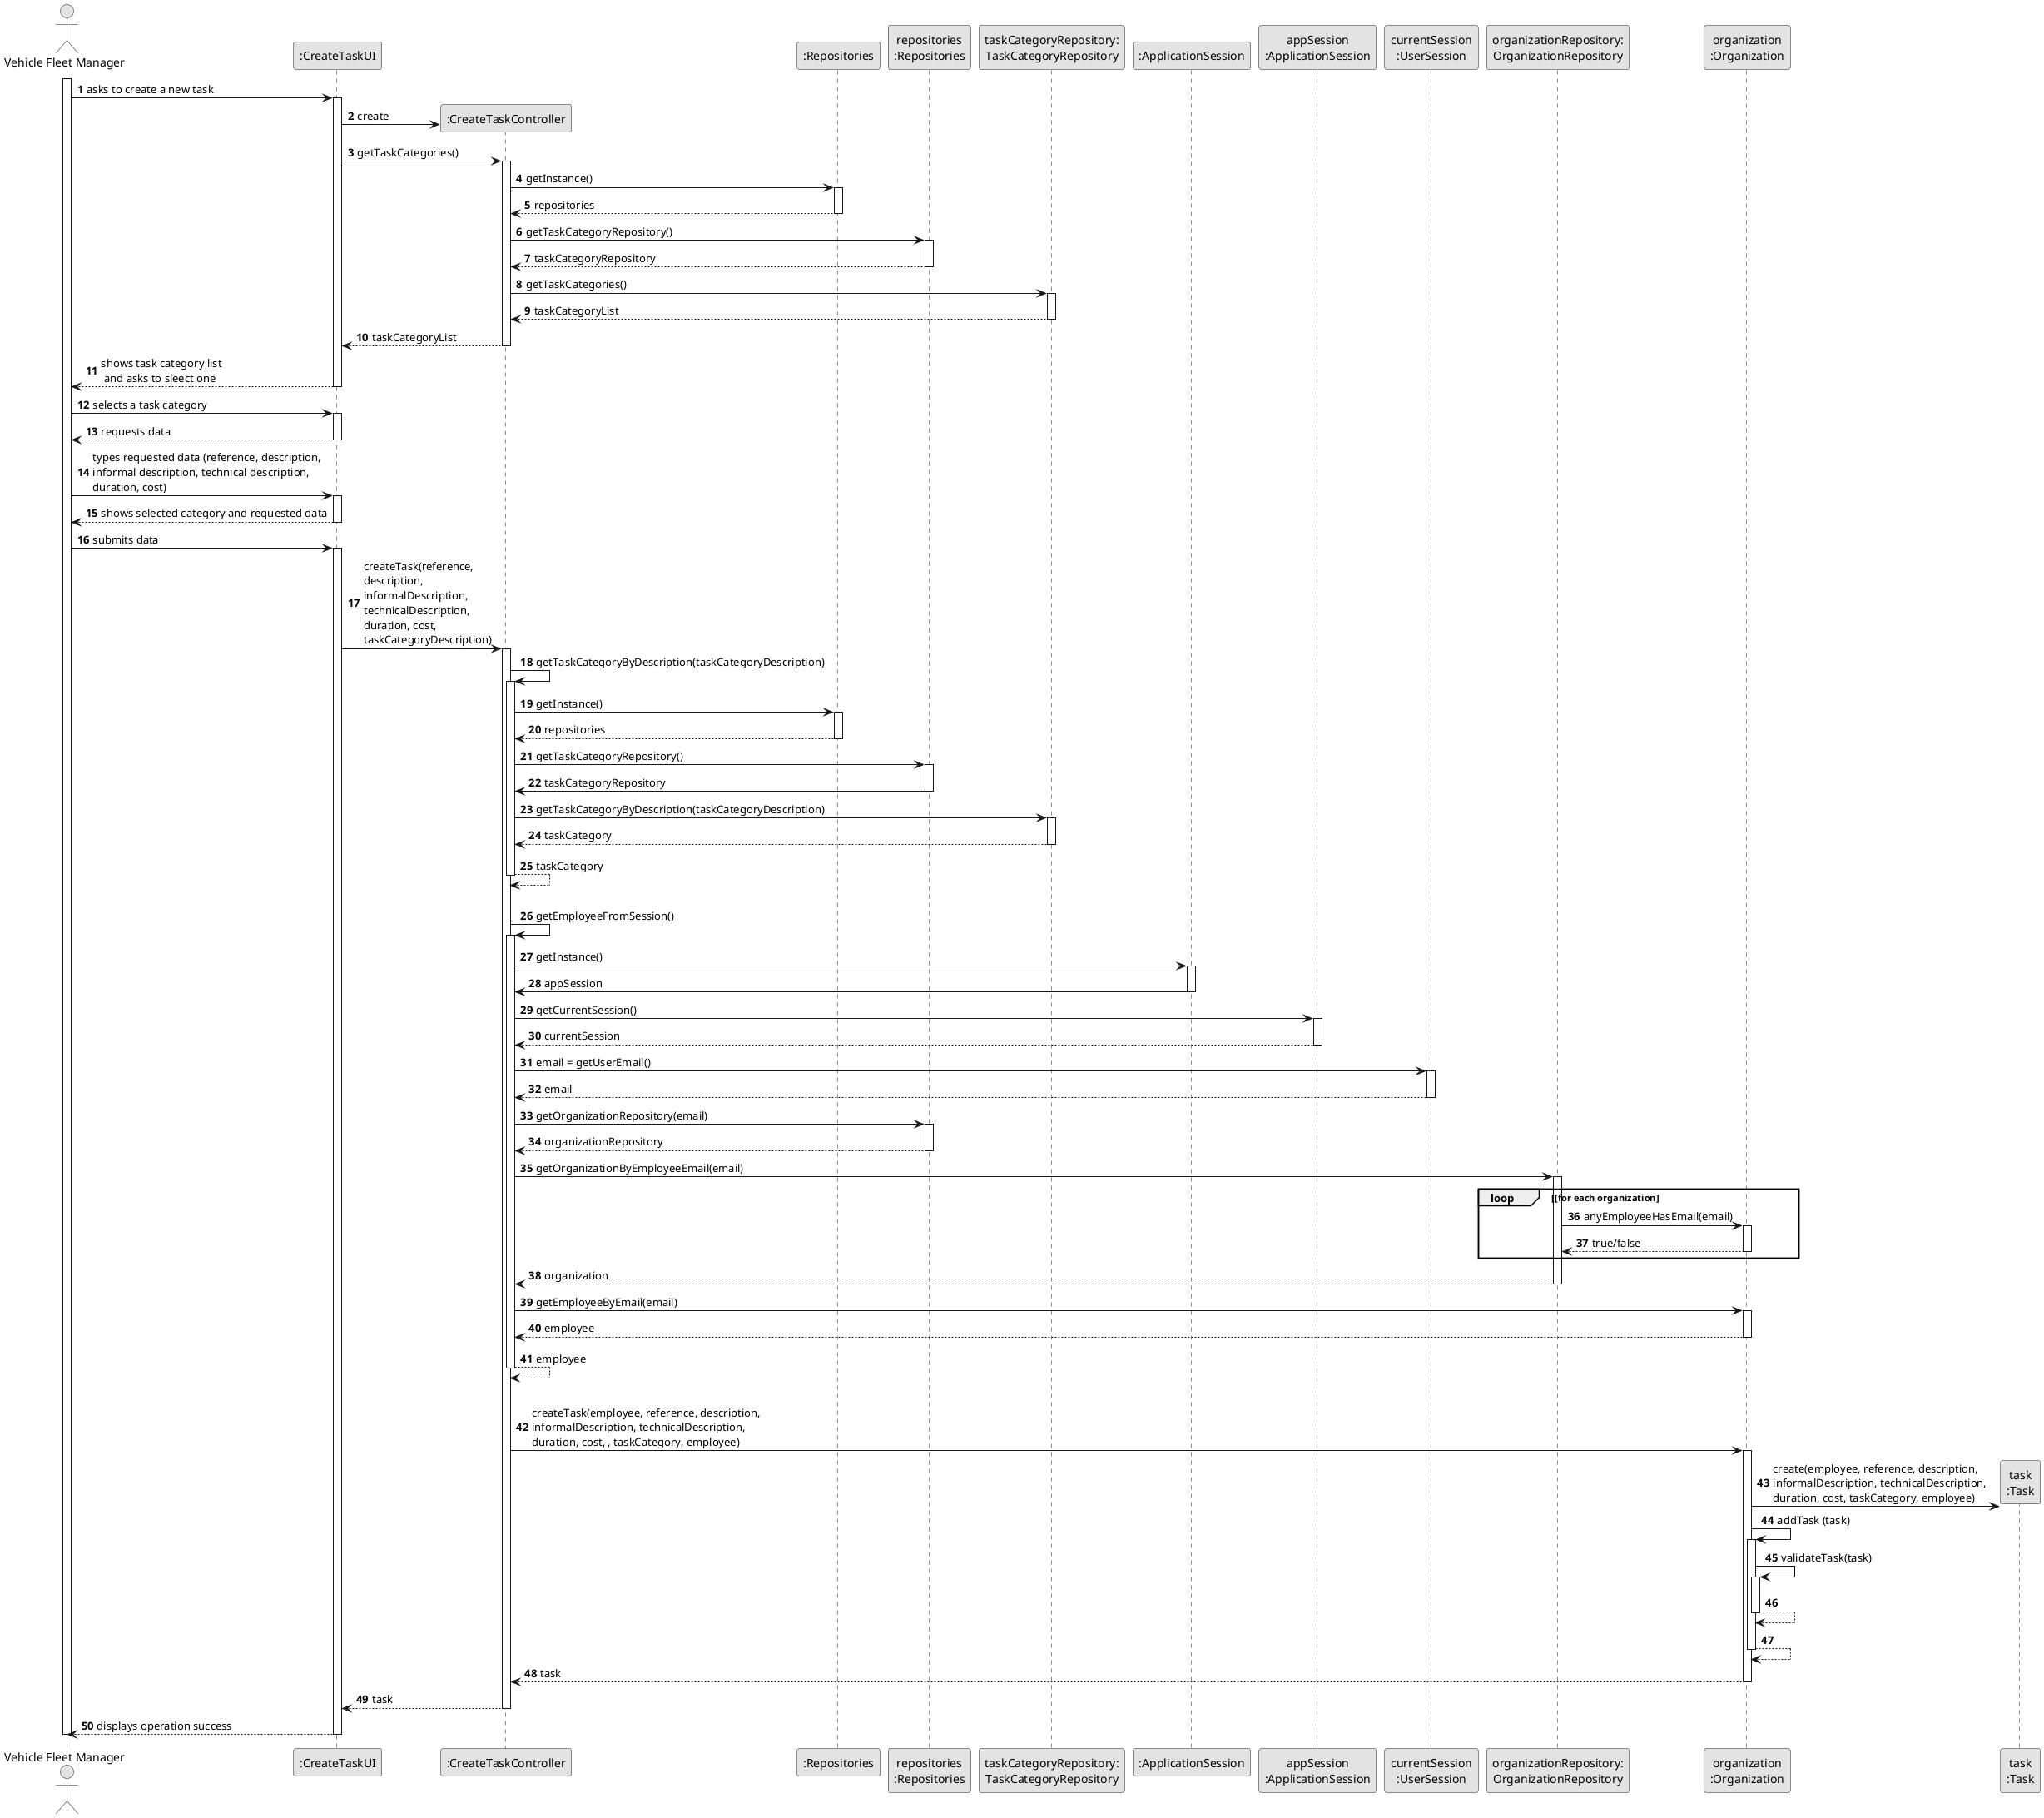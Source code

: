 @startuml
skinparam monochrome true
skinparam packageStyle rectangle
skinparam shadowing false

autonumber

'hide footbox
actor "Vehicle Fleet Manager" as ADM
participant ":CreateTaskUI" as UI
participant ":CreateTaskController" as CTRL
participant ":Repositories" as RepositorySingleton
participant "repositories\n:Repositories" as PLAT
participant "taskCategoryRepository:\nTaskCategoryRepository" as TaskCategoryRepository
participant ":ApplicationSession" as _APP
participant "appSession\n:ApplicationSession" as APP
participant "currentSession\n:UserSession" as SESSAO
participant "organizationRepository:\nOrganizationRepository" as OrganizationRepository
participant "organization\n:Organization" as ORG
participant "task\n:Task" as TAREFA

activate ADM

        ADM -> UI : asks to create a new task

        activate UI

'            UI --> ADM : requests data (reference, description,  informal \n description, technical description, duration, cost)
            'create CTRL
            UI -> CTRL** : create

            UI -> CTRL : getTaskCategories()
            activate CTRL

                CTRL -> RepositorySingleton : getInstance()
                activate RepositorySingleton

                    RepositorySingleton --> CTRL: repositories
                deactivate RepositorySingleton

                CTRL -> PLAT : getTaskCategoryRepository()
                activate PLAT

                    PLAT --> CTRL: taskCategoryRepository
                deactivate PLAT

                CTRL -> TaskCategoryRepository : getTaskCategories()
                activate TaskCategoryRepository

                    TaskCategoryRepository --> CTRL : taskCategoryList
                deactivate TaskCategoryRepository

                CTRL --> UI : taskCategoryList
            deactivate CTRL

            UI --> ADM : shows task category list\n and asks to sleect one
        deactivate UI

    ADM -> UI : selects a task category
    activate UI

        UI --> ADM : requests data
    deactivate UI

    ADM -> UI : types requested data (reference, description, \ninformal description, technical description,\nduration, cost)
    activate UI

        UI --> ADM : shows selected category and requested data
    deactivate UI

    ADM -> UI : submits data
    activate UI

        UI -> CTRL : createTask(reference,\ndescription,\ninformalDescription,\ntechnicalDescription,\nduration, cost,\ntaskCategoryDescription)
        activate CTRL

            CTRL -> CTRL : getTaskCategoryByDescription(taskCategoryDescription)
            activate CTRL

                CTRL -> RepositorySingleton : getInstance()
                activate RepositorySingleton

                    RepositorySingleton --> CTRL: repositories
                deactivate RepositorySingleton

                CTRL -> PLAT : getTaskCategoryRepository()
                activate PLAT

                    PLAT -> CTRL : taskCategoryRepository
                deactivate PLAT

                CTRL -> TaskCategoryRepository : getTaskCategoryByDescription(taskCategoryDescription)
                activate TaskCategoryRepository

                    TaskCategoryRepository --> CTRL : taskCategory
                deactivate TaskCategoryRepository
                    CTRL --> CTRL : taskCategory
            deactivate CTRL

            |||
            CTRL -> CTRL : getEmployeeFromSession()
            activate CTRL

                CTRL -> _APP: getInstance()
                activate _APP
                    _APP -> CTRL: appSession
                deactivate _APP


                CTRL -> APP: getCurrentSession()
                activate APP

                    APP --> CTRL: currentSession
                deactivate APP

                CTRL -> SESSAO: email = getUserEmail()
                activate SESSAO

                    SESSAO --> CTRL: email
                deactivate SESSAO


                CTRL -> PLAT: getOrganizationRepository(email)
                activate PLAT

                    PLAT --> CTRL: organizationRepository
                deactivate PLAT


                CTRL -> OrganizationRepository: getOrganizationByEmployeeEmail(email)
                activate OrganizationRepository

                    loop [for each organization
                        OrganizationRepository -> ORG : anyEmployeeHasEmail(email)
                        activate ORG

                             ORG --> OrganizationRepository : true/false
                        deactivate ORG
                    end
                    OrganizationRepository --> CTRL : organization
                deactivate OrganizationRepository

                CTRL -> ORG: getEmployeeByEmail(email)
                activate ORG

                    ORG --> CTRL : employee
                deactivate ORG

                CTRL --> CTRL : employee
            deactivate CTRL

            |||
            CTRL -> ORG: createTask(employee, reference, description,\ninformalDescription, technicalDescription,\nduration, cost, , taskCategory, employee)
            activate ORG

                ORG -> TAREFA**: create(employee, reference, description,\ninformalDescription, technicalDescription,\nduration, cost, taskCategory, employee)
                ORG -> ORG: addTask (task)


                activate ORG
                    ORG -> ORG: validateTask(task)
                    activate ORG
                        ORG --> ORG
                    deactivate ORG

                    ORG --> ORG
                deactivate ORG

                ORG --> CTRL : task

            deactivate ORG

            CTRL --> UI: task
            deactivate CTRL
            UI --> ADM: displays operation success
    deactivate UI

deactivate ADM

@enduml